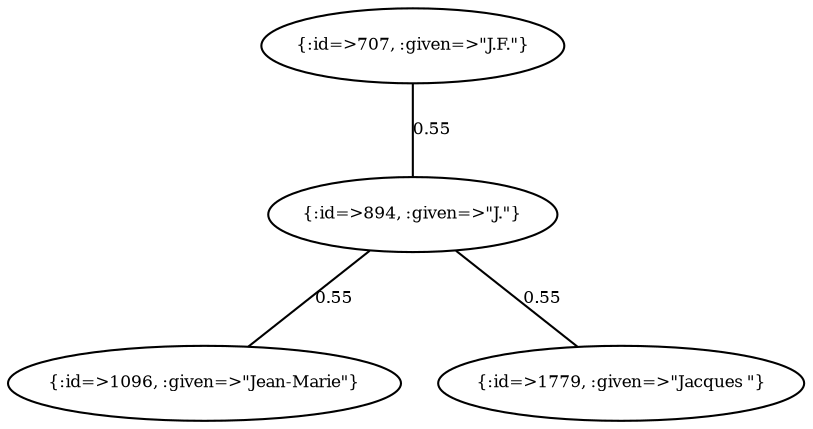 graph Collector__WeightedGraph {
    "{:id=>707, :given=>\"J.F.\"}" [
        fontsize = 8,
        label = "{:id=>707, :given=>\"J.F.\"}"
    ]

    "{:id=>894, :given=>\"J.\"}" [
        fontsize = 8,
        label = "{:id=>894, :given=>\"J.\"}"
    ]

    "{:id=>1096, :given=>\"Jean-Marie\"}" [
        fontsize = 8,
        label = "{:id=>1096, :given=>\"Jean-Marie\"}"
    ]

    "{:id=>1779, :given=>\"Jacques \"}" [
        fontsize = 8,
        label = "{:id=>1779, :given=>\"Jacques \"}"
    ]

    "{:id=>707, :given=>\"J.F.\"}" -- "{:id=>894, :given=>\"J.\"}" [
        fontsize = 8,
        label = 0.55
    ]

    "{:id=>894, :given=>\"J.\"}" -- "{:id=>1096, :given=>\"Jean-Marie\"}" [
        fontsize = 8,
        label = 0.55
    ]

    "{:id=>894, :given=>\"J.\"}" -- "{:id=>1779, :given=>\"Jacques \"}" [
        fontsize = 8,
        label = 0.55
    ]
}
